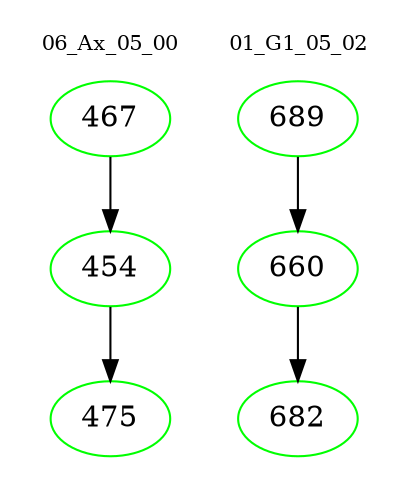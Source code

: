 digraph{
subgraph cluster_0 {
color = white
label = "06_Ax_05_00";
fontsize=10;
T0_467 [label="467", color="green"]
T0_467 -> T0_454 [color="black"]
T0_454 [label="454", color="green"]
T0_454 -> T0_475 [color="black"]
T0_475 [label="475", color="green"]
}
subgraph cluster_1 {
color = white
label = "01_G1_05_02";
fontsize=10;
T1_689 [label="689", color="green"]
T1_689 -> T1_660 [color="black"]
T1_660 [label="660", color="green"]
T1_660 -> T1_682 [color="black"]
T1_682 [label="682", color="green"]
}
}
